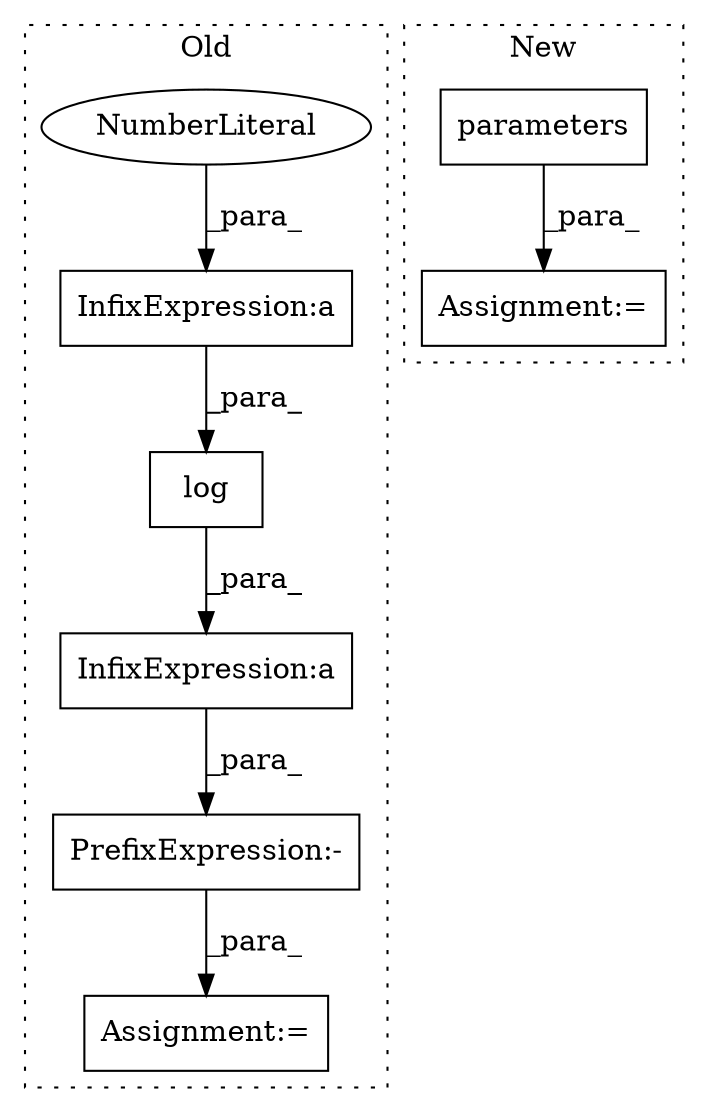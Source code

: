 digraph G {
subgraph cluster0 {
1 [label="log" a="32" s="5181,5206" l="4,1" shape="box"];
3 [label="InfixExpression:a" a="27" s="5187" l="3" shape="box"];
4 [label="InfixExpression:a" a="27" s="5207" l="3" shape="box"];
5 [label="NumberLiteral" a="34" s="5186" l="1" shape="ellipse"];
6 [label="PrefixExpression:-" a="38" s="5173" l="1" shape="box"];
8 [label="Assignment:=" a="7" s="5155" l="1" shape="box"];
label = "Old";
style="dotted";
}
subgraph cluster1 {
2 [label="parameters" a="32" s="2830" l="12" shape="box"];
7 [label="Assignment:=" a="7" s="2804" l="1" shape="box"];
label = "New";
style="dotted";
}
1 -> 4 [label="_para_"];
2 -> 7 [label="_para_"];
3 -> 1 [label="_para_"];
4 -> 6 [label="_para_"];
5 -> 3 [label="_para_"];
6 -> 8 [label="_para_"];
}